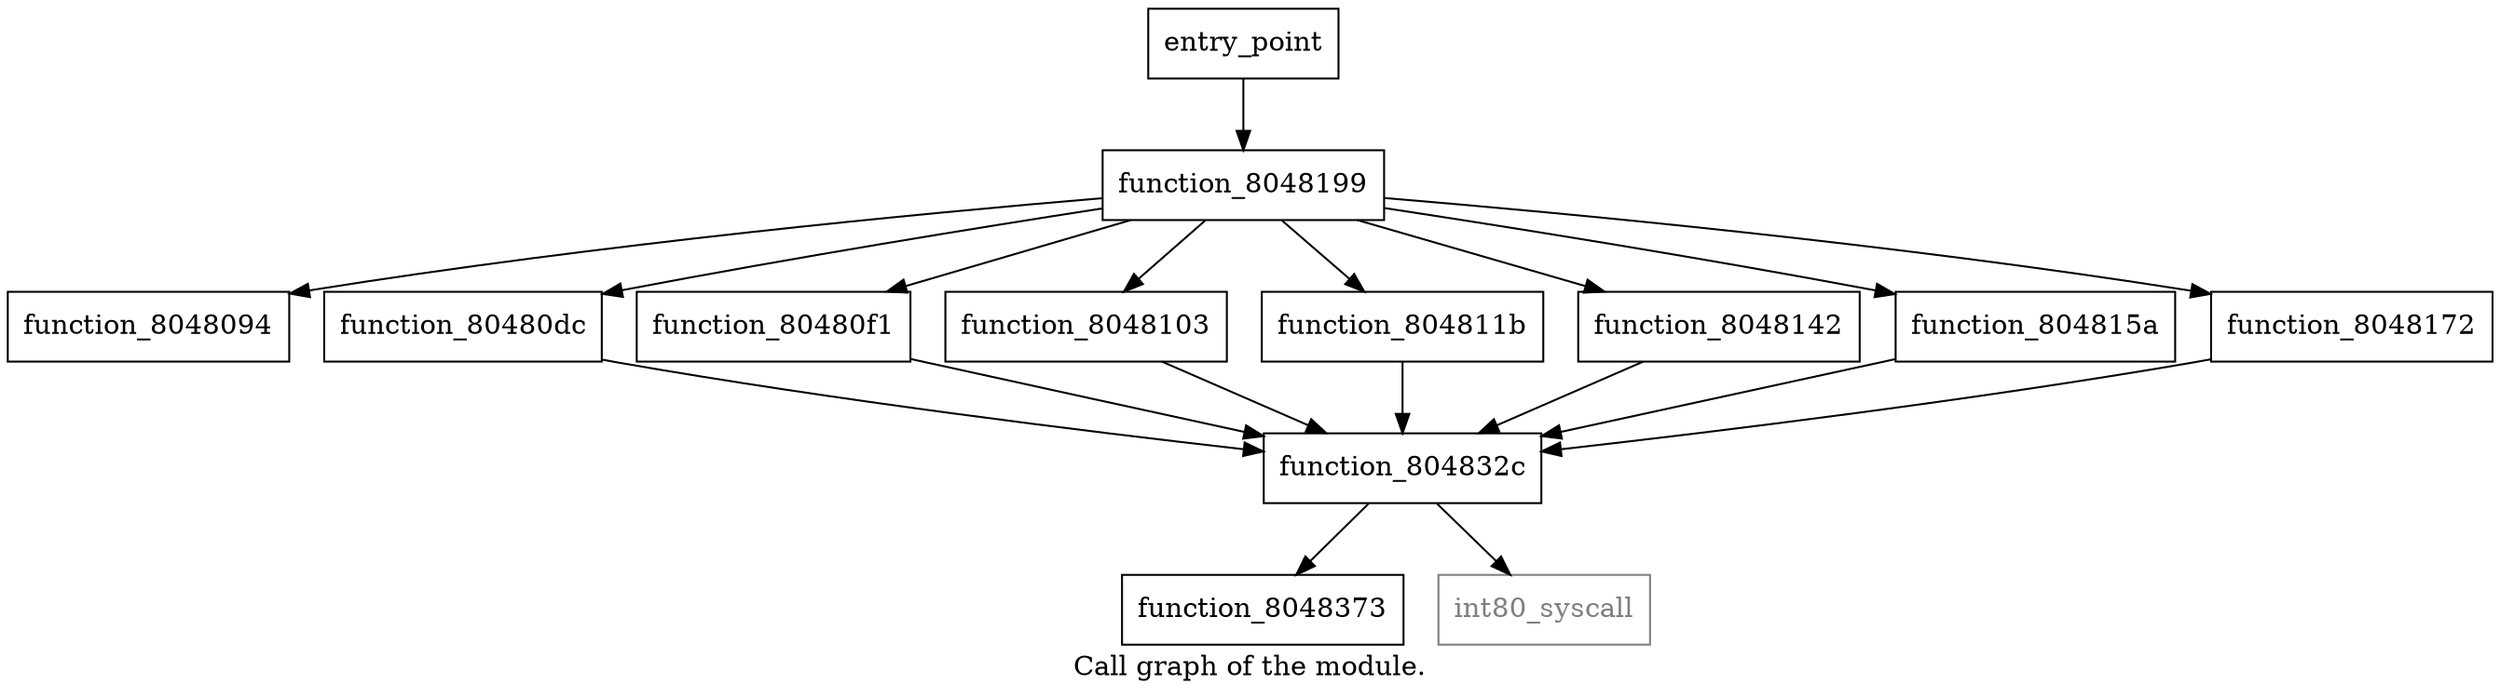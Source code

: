 digraph "Call graph of the module." {
  label="Call graph of the module.";
  node [shape=record];

  Node_function_8048094 [label="{function_8048094}"];
  Node_function_80480dc [label="{function_80480dc}"];
  Node_function_80480f1 [label="{function_80480f1}"];
  Node_function_8048103 [label="{function_8048103}"];
  Node_function_804811b [label="{function_804811b}"];
  Node_function_8048142 [label="{function_8048142}"];
  Node_function_804815a [label="{function_804815a}"];
  Node_function_8048172 [label="{function_8048172}"];
  Node_function_8048199 [label="{function_8048199}"];
  Node_entry_point [label="{entry_point}"];
  Node_function_804832c [label="{function_804832c}"];
  Node_function_8048373 [label="{function_8048373}"];
  Node_int80_syscall [color="gray50", fontcolor="gray50", label="{int80_syscall}"];
  Node_function_80480dc -> Node_function_804832c;
  Node_function_80480f1 -> Node_function_804832c;
  Node_function_8048103 -> Node_function_804832c;
  Node_function_804811b -> Node_function_804832c;
  Node_function_8048142 -> Node_function_804832c;
  Node_function_804815a -> Node_function_804832c;
  Node_function_8048172 -> Node_function_804832c;
  Node_function_8048199 -> Node_function_8048094;
  Node_function_8048199 -> Node_function_80480dc;
  Node_function_8048199 -> Node_function_80480f1;
  Node_function_8048199 -> Node_function_8048103;
  Node_function_8048199 -> Node_function_804811b;
  Node_function_8048199 -> Node_function_8048142;
  Node_function_8048199 -> Node_function_804815a;
  Node_function_8048199 -> Node_function_8048172;
  Node_entry_point -> Node_function_8048199;
  Node_function_804832c -> Node_function_8048373;
  Node_function_804832c -> Node_int80_syscall;
}
